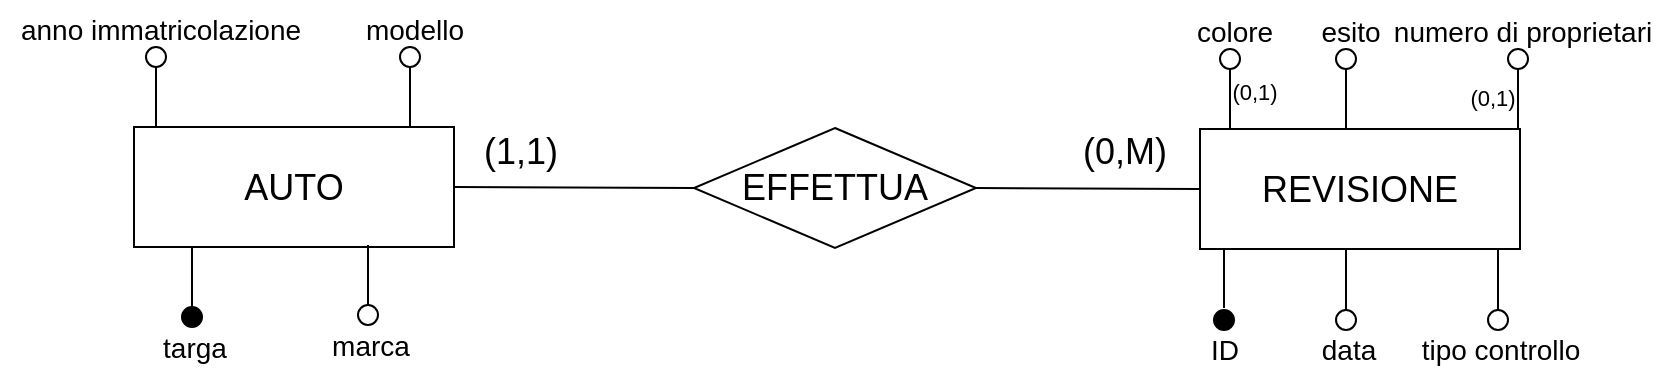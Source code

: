 <mxfile version="28.2.5">
  <diagram name="Pagina-1" id="SHImMo-cX8PR3l8xb86j">
    <mxGraphModel dx="872" dy="453" grid="1" gridSize="10" guides="1" tooltips="1" connect="1" arrows="1" fold="1" page="1" pageScale="1" pageWidth="1169" pageHeight="827" math="0" shadow="0">
      <root>
        <mxCell id="0" />
        <mxCell id="1" parent="0" />
        <mxCell id="unjvJsAtwSInByf4UnUb-1" value="&lt;span style=&quot;font-size: 18px;&quot;&gt;AUTO&lt;/span&gt;" style="rounded=0;whiteSpace=wrap;html=1;" parent="1" vertex="1">
          <mxGeometry x="227" y="287.5" width="160" height="60" as="geometry" />
        </mxCell>
        <mxCell id="unjvJsAtwSInByf4UnUb-5" value="" style="endArrow=none;html=1;rounded=0;exitX=0.067;exitY=0;exitDx=0;exitDy=0;exitPerimeter=0;" parent="1" edge="1">
          <mxGeometry width="50" height="50" relative="1" as="geometry">
            <mxPoint x="365" y="287.5" as="sourcePoint" />
            <mxPoint x="365" y="257.5" as="targetPoint" />
          </mxGeometry>
        </mxCell>
        <mxCell id="unjvJsAtwSInByf4UnUb-6" value="" style="ellipse;whiteSpace=wrap;html=1;aspect=fixed;" parent="1" vertex="1">
          <mxGeometry x="360" y="247.5" width="10" height="10" as="geometry" />
        </mxCell>
        <mxCell id="unjvJsAtwSInByf4UnUb-61" value="&lt;font style=&quot;font-size: 18px;&quot;&gt;REVISIONE&lt;/font&gt;" style="rounded=0;whiteSpace=wrap;html=1;" parent="1" vertex="1">
          <mxGeometry x="760" y="288.5" width="160" height="60" as="geometry" />
        </mxCell>
        <mxCell id="unjvJsAtwSInByf4UnUb-65" value="" style="endArrow=none;html=1;rounded=0;exitX=0.067;exitY=0;exitDx=0;exitDy=0;exitPerimeter=0;" parent="1" edge="1">
          <mxGeometry width="50" height="50" relative="1" as="geometry">
            <mxPoint x="833" y="349" as="sourcePoint" />
            <mxPoint x="833" y="379" as="targetPoint" />
          </mxGeometry>
        </mxCell>
        <mxCell id="unjvJsAtwSInByf4UnUb-66" value="" style="ellipse;whiteSpace=wrap;html=1;aspect=fixed;rotation=-180;" parent="1" vertex="1">
          <mxGeometry x="828" y="379" width="10" height="10" as="geometry" />
        </mxCell>
        <mxCell id="unjvJsAtwSInByf4UnUb-71" value="" style="endArrow=none;html=1;rounded=0;exitX=0.067;exitY=0;exitDx=0;exitDy=0;exitPerimeter=0;" parent="1" edge="1">
          <mxGeometry width="50" height="50" relative="1" as="geometry">
            <mxPoint x="772" y="348" as="sourcePoint" />
            <mxPoint x="772" y="378" as="targetPoint" />
          </mxGeometry>
        </mxCell>
        <mxCell id="unjvJsAtwSInByf4UnUb-72" value="" style="ellipse;whiteSpace=wrap;html=1;aspect=fixed;rotation=-180;fillColor=#000000;" parent="1" vertex="1">
          <mxGeometry x="767" y="379" width="10" height="10" as="geometry" />
        </mxCell>
        <mxCell id="unjvJsAtwSInByf4UnUb-78" value="&lt;font style=&quot;font-size: 14px;&quot;&gt;ID&lt;/font&gt;" style="text;html=1;align=center;verticalAlign=middle;resizable=0;points=[];autosize=1;strokeColor=none;fillColor=none;" parent="1" vertex="1">
          <mxGeometry x="752" y="384" width="40" height="30" as="geometry" />
        </mxCell>
        <mxCell id="unjvJsAtwSInByf4UnUb-80" value="&lt;span style=&quot;font-size: 14px;&quot;&gt;data&lt;/span&gt;" style="text;html=1;align=center;verticalAlign=middle;resizable=0;points=[];autosize=1;strokeColor=none;fillColor=none;" parent="1" vertex="1">
          <mxGeometry x="809" y="384" width="50" height="30" as="geometry" />
        </mxCell>
        <mxCell id="unjvJsAtwSInByf4UnUb-81" value="&lt;font style=&quot;font-size: 18px;&quot;&gt;EFFETTUA&lt;/font&gt;" style="rhombus;whiteSpace=wrap;html=1;" parent="1" vertex="1">
          <mxGeometry x="507" y="288" width="141" height="60" as="geometry" />
        </mxCell>
        <mxCell id="unjvJsAtwSInByf4UnUb-83" value="" style="endArrow=none;html=1;rounded=0;exitX=1;exitY=0.5;exitDx=0;exitDy=0;entryX=0;entryY=0.5;entryDx=0;entryDy=0;" parent="1" source="unjvJsAtwSInByf4UnUb-1" target="unjvJsAtwSInByf4UnUb-81" edge="1">
          <mxGeometry width="50" height="50" relative="1" as="geometry">
            <mxPoint x="597" y="501.5" as="sourcePoint" />
            <mxPoint x="647" y="451.5" as="targetPoint" />
          </mxGeometry>
        </mxCell>
        <mxCell id="unjvJsAtwSInByf4UnUb-84" value="" style="endArrow=none;html=1;rounded=0;exitX=1;exitY=0.5;exitDx=0;exitDy=0;entryX=0;entryY=0.5;entryDx=0;entryDy=0;" parent="1" source="unjvJsAtwSInByf4UnUb-81" target="unjvJsAtwSInByf4UnUb-61" edge="1">
          <mxGeometry width="50" height="50" relative="1" as="geometry">
            <mxPoint x="597" y="501.5" as="sourcePoint" />
            <mxPoint x="647" y="451.5" as="targetPoint" />
          </mxGeometry>
        </mxCell>
        <mxCell id="unjvJsAtwSInByf4UnUb-91" value="&lt;font style=&quot;font-size: 18px;&quot;&gt;(1,1)&lt;/font&gt;" style="text;html=1;align=center;verticalAlign=middle;resizable=0;points=[];autosize=1;strokeColor=none;fillColor=none;" parent="1" vertex="1">
          <mxGeometry x="390" y="280" width="60" height="40" as="geometry" />
        </mxCell>
        <mxCell id="unjvJsAtwSInByf4UnUb-92" value="&lt;font style=&quot;font-size: 18px;&quot;&gt;(0,M)&lt;/font&gt;" style="text;html=1;align=center;verticalAlign=middle;resizable=0;points=[];autosize=1;strokeColor=none;fillColor=none;" parent="1" vertex="1">
          <mxGeometry x="687" y="280" width="70" height="40" as="geometry" />
        </mxCell>
        <mxCell id="CcaYhzzBdF9eLu_KtUvN-2" value="&lt;font style=&quot;font-size: 14px;&quot;&gt;modello&lt;/font&gt;" style="text;html=1;align=center;verticalAlign=middle;resizable=0;points=[];autosize=1;strokeColor=none;fillColor=none;" parent="1" vertex="1">
          <mxGeometry x="332" y="224" width="70" height="30" as="geometry" />
        </mxCell>
        <mxCell id="sy5HOTditzcSrkJo1PVW-5" value="" style="endArrow=none;html=1;rounded=0;exitX=0.067;exitY=0;exitDx=0;exitDy=0;exitPerimeter=0;" edge="1" parent="1">
          <mxGeometry width="50" height="50" relative="1" as="geometry">
            <mxPoint x="256" y="347.5" as="sourcePoint" />
            <mxPoint x="256" y="377.5" as="targetPoint" />
          </mxGeometry>
        </mxCell>
        <mxCell id="sy5HOTditzcSrkJo1PVW-6" value="" style="ellipse;whiteSpace=wrap;html=1;aspect=fixed;rotation=-180;fillColor=#000000;" vertex="1" parent="1">
          <mxGeometry x="251" y="377.5" width="10" height="10" as="geometry" />
        </mxCell>
        <mxCell id="sy5HOTditzcSrkJo1PVW-7" value="&lt;font style=&quot;font-size: 14px;&quot;&gt;targa&lt;/font&gt;" style="text;html=1;align=center;verticalAlign=middle;resizable=0;points=[];autosize=1;strokeColor=none;fillColor=none;" vertex="1" parent="1">
          <mxGeometry x="227" y="382.5" width="60" height="30" as="geometry" />
        </mxCell>
        <mxCell id="sy5HOTditzcSrkJo1PVW-37" value="&lt;font style=&quot;font-size: 14px;&quot;&gt;anno immatricolazione&lt;/font&gt;" style="text;html=1;align=center;verticalAlign=middle;resizable=0;points=[];autosize=1;strokeColor=none;fillColor=none;" vertex="1" parent="1">
          <mxGeometry x="160" y="224" width="160" height="30" as="geometry" />
        </mxCell>
        <mxCell id="sy5HOTditzcSrkJo1PVW-38" value="" style="endArrow=none;html=1;rounded=0;exitX=0.067;exitY=0;exitDx=0;exitDy=0;exitPerimeter=0;" edge="1" parent="1">
          <mxGeometry width="50" height="50" relative="1" as="geometry">
            <mxPoint x="238" y="287.5" as="sourcePoint" />
            <mxPoint x="238" y="257.5" as="targetPoint" />
          </mxGeometry>
        </mxCell>
        <mxCell id="sy5HOTditzcSrkJo1PVW-39" value="" style="ellipse;whiteSpace=wrap;html=1;aspect=fixed;direction=south;" vertex="1" parent="1">
          <mxGeometry x="233" y="247.5" width="10" height="10" as="geometry" />
        </mxCell>
        <mxCell id="sy5HOTditzcSrkJo1PVW-44" value="" style="endArrow=none;html=1;rounded=0;exitX=0.067;exitY=0;exitDx=0;exitDy=0;exitPerimeter=0;" edge="1" parent="1">
          <mxGeometry width="50" height="50" relative="1" as="geometry">
            <mxPoint x="909" y="349" as="sourcePoint" />
            <mxPoint x="909" y="379" as="targetPoint" />
          </mxGeometry>
        </mxCell>
        <mxCell id="sy5HOTditzcSrkJo1PVW-45" value="" style="ellipse;whiteSpace=wrap;html=1;aspect=fixed;rotation=-180;" vertex="1" parent="1">
          <mxGeometry x="904" y="379" width="10" height="10" as="geometry" />
        </mxCell>
        <mxCell id="sy5HOTditzcSrkJo1PVW-46" value="&lt;font style=&quot;font-size: 14px;&quot;&gt;tipo controllo&lt;/font&gt;" style="text;html=1;align=center;verticalAlign=middle;resizable=0;points=[];autosize=1;strokeColor=none;fillColor=none;" vertex="1" parent="1">
          <mxGeometry x="860" y="384" width="100" height="30" as="geometry" />
        </mxCell>
        <mxCell id="sy5HOTditzcSrkJo1PVW-47" value="" style="endArrow=none;html=1;rounded=0;exitX=0.067;exitY=0;exitDx=0;exitDy=0;exitPerimeter=0;" edge="1" parent="1">
          <mxGeometry width="50" height="50" relative="1" as="geometry">
            <mxPoint x="344" y="346.5" as="sourcePoint" />
            <mxPoint x="344" y="376.5" as="targetPoint" />
          </mxGeometry>
        </mxCell>
        <mxCell id="sy5HOTditzcSrkJo1PVW-48" value="" style="ellipse;whiteSpace=wrap;html=1;aspect=fixed;rotation=-180;fillColor=#FFFFFF;" vertex="1" parent="1">
          <mxGeometry x="339" y="376.5" width="10" height="10" as="geometry" />
        </mxCell>
        <mxCell id="sy5HOTditzcSrkJo1PVW-49" value="&lt;font style=&quot;font-size: 14px;&quot;&gt;marca&lt;/font&gt;" style="text;html=1;align=center;verticalAlign=middle;resizable=0;points=[];autosize=1;strokeColor=none;fillColor=none;" vertex="1" parent="1">
          <mxGeometry x="315" y="381.5" width="60" height="30" as="geometry" />
        </mxCell>
        <mxCell id="sy5HOTditzcSrkJo1PVW-51" value="&lt;font style=&quot;font-size: 14px;&quot;&gt;esito&lt;/font&gt;" style="text;html=1;align=center;verticalAlign=middle;resizable=0;points=[];autosize=1;strokeColor=none;fillColor=none;" vertex="1" parent="1">
          <mxGeometry x="810" y="225" width="50" height="30" as="geometry" />
        </mxCell>
        <mxCell id="sy5HOTditzcSrkJo1PVW-52" value="" style="endArrow=none;html=1;rounded=0;exitX=0.067;exitY=0;exitDx=0;exitDy=0;exitPerimeter=0;" edge="1" parent="1">
          <mxGeometry width="50" height="50" relative="1" as="geometry">
            <mxPoint x="833" y="288.5" as="sourcePoint" />
            <mxPoint x="833" y="258.5" as="targetPoint" />
          </mxGeometry>
        </mxCell>
        <mxCell id="sy5HOTditzcSrkJo1PVW-53" value="" style="ellipse;whiteSpace=wrap;html=1;aspect=fixed;direction=south;" vertex="1" parent="1">
          <mxGeometry x="828" y="248.5" width="10" height="10" as="geometry" />
        </mxCell>
        <mxCell id="sy5HOTditzcSrkJo1PVW-54" value="&lt;font style=&quot;font-size: 14px;&quot;&gt;colore&lt;/font&gt;" style="text;html=1;align=center;verticalAlign=middle;resizable=0;points=[];autosize=1;strokeColor=none;fillColor=none;" vertex="1" parent="1">
          <mxGeometry x="747" y="225" width="60" height="30" as="geometry" />
        </mxCell>
        <mxCell id="sy5HOTditzcSrkJo1PVW-55" value="" style="endArrow=none;html=1;rounded=0;exitX=0.067;exitY=0;exitDx=0;exitDy=0;exitPerimeter=0;" edge="1" parent="1">
          <mxGeometry width="50" height="50" relative="1" as="geometry">
            <mxPoint x="775" y="288.5" as="sourcePoint" />
            <mxPoint x="775" y="258.5" as="targetPoint" />
          </mxGeometry>
        </mxCell>
        <mxCell id="sy5HOTditzcSrkJo1PVW-56" value="" style="ellipse;whiteSpace=wrap;html=1;aspect=fixed;direction=south;" vertex="1" parent="1">
          <mxGeometry x="770" y="248.5" width="10" height="10" as="geometry" />
        </mxCell>
        <mxCell id="sy5HOTditzcSrkJo1PVW-57" value="&lt;font style=&quot;font-size: 14px;&quot;&gt;numero di proprietari&lt;/font&gt;" style="text;html=1;align=center;verticalAlign=middle;resizable=0;points=[];autosize=1;strokeColor=none;fillColor=none;" vertex="1" parent="1">
          <mxGeometry x="846" y="225" width="150" height="30" as="geometry" />
        </mxCell>
        <mxCell id="sy5HOTditzcSrkJo1PVW-58" value="" style="endArrow=none;html=1;rounded=0;exitX=0.067;exitY=0;exitDx=0;exitDy=0;exitPerimeter=0;" edge="1" parent="1">
          <mxGeometry width="50" height="50" relative="1" as="geometry">
            <mxPoint x="919" y="288.5" as="sourcePoint" />
            <mxPoint x="919" y="258.5" as="targetPoint" />
          </mxGeometry>
        </mxCell>
        <mxCell id="sy5HOTditzcSrkJo1PVW-59" value="" style="ellipse;whiteSpace=wrap;html=1;aspect=fixed;direction=south;" vertex="1" parent="1">
          <mxGeometry x="914" y="248.5" width="10" height="10" as="geometry" />
        </mxCell>
        <mxCell id="sy5HOTditzcSrkJo1PVW-60" value="&lt;font style=&quot;font-size: 11px;&quot;&gt;(0,1)&lt;/font&gt;" style="text;html=1;align=center;verticalAlign=middle;resizable=0;points=[];autosize=1;strokeColor=none;fillColor=none;" vertex="1" parent="1">
          <mxGeometry x="762" y="255" width="50" height="30" as="geometry" />
        </mxCell>
        <mxCell id="sy5HOTditzcSrkJo1PVW-61" value="&lt;font style=&quot;font-size: 11px;&quot;&gt;(0,1)&lt;/font&gt;" style="text;html=1;align=center;verticalAlign=middle;resizable=0;points=[];autosize=1;strokeColor=none;fillColor=none;" vertex="1" parent="1">
          <mxGeometry x="881" y="257.5" width="50" height="30" as="geometry" />
        </mxCell>
      </root>
    </mxGraphModel>
  </diagram>
</mxfile>
